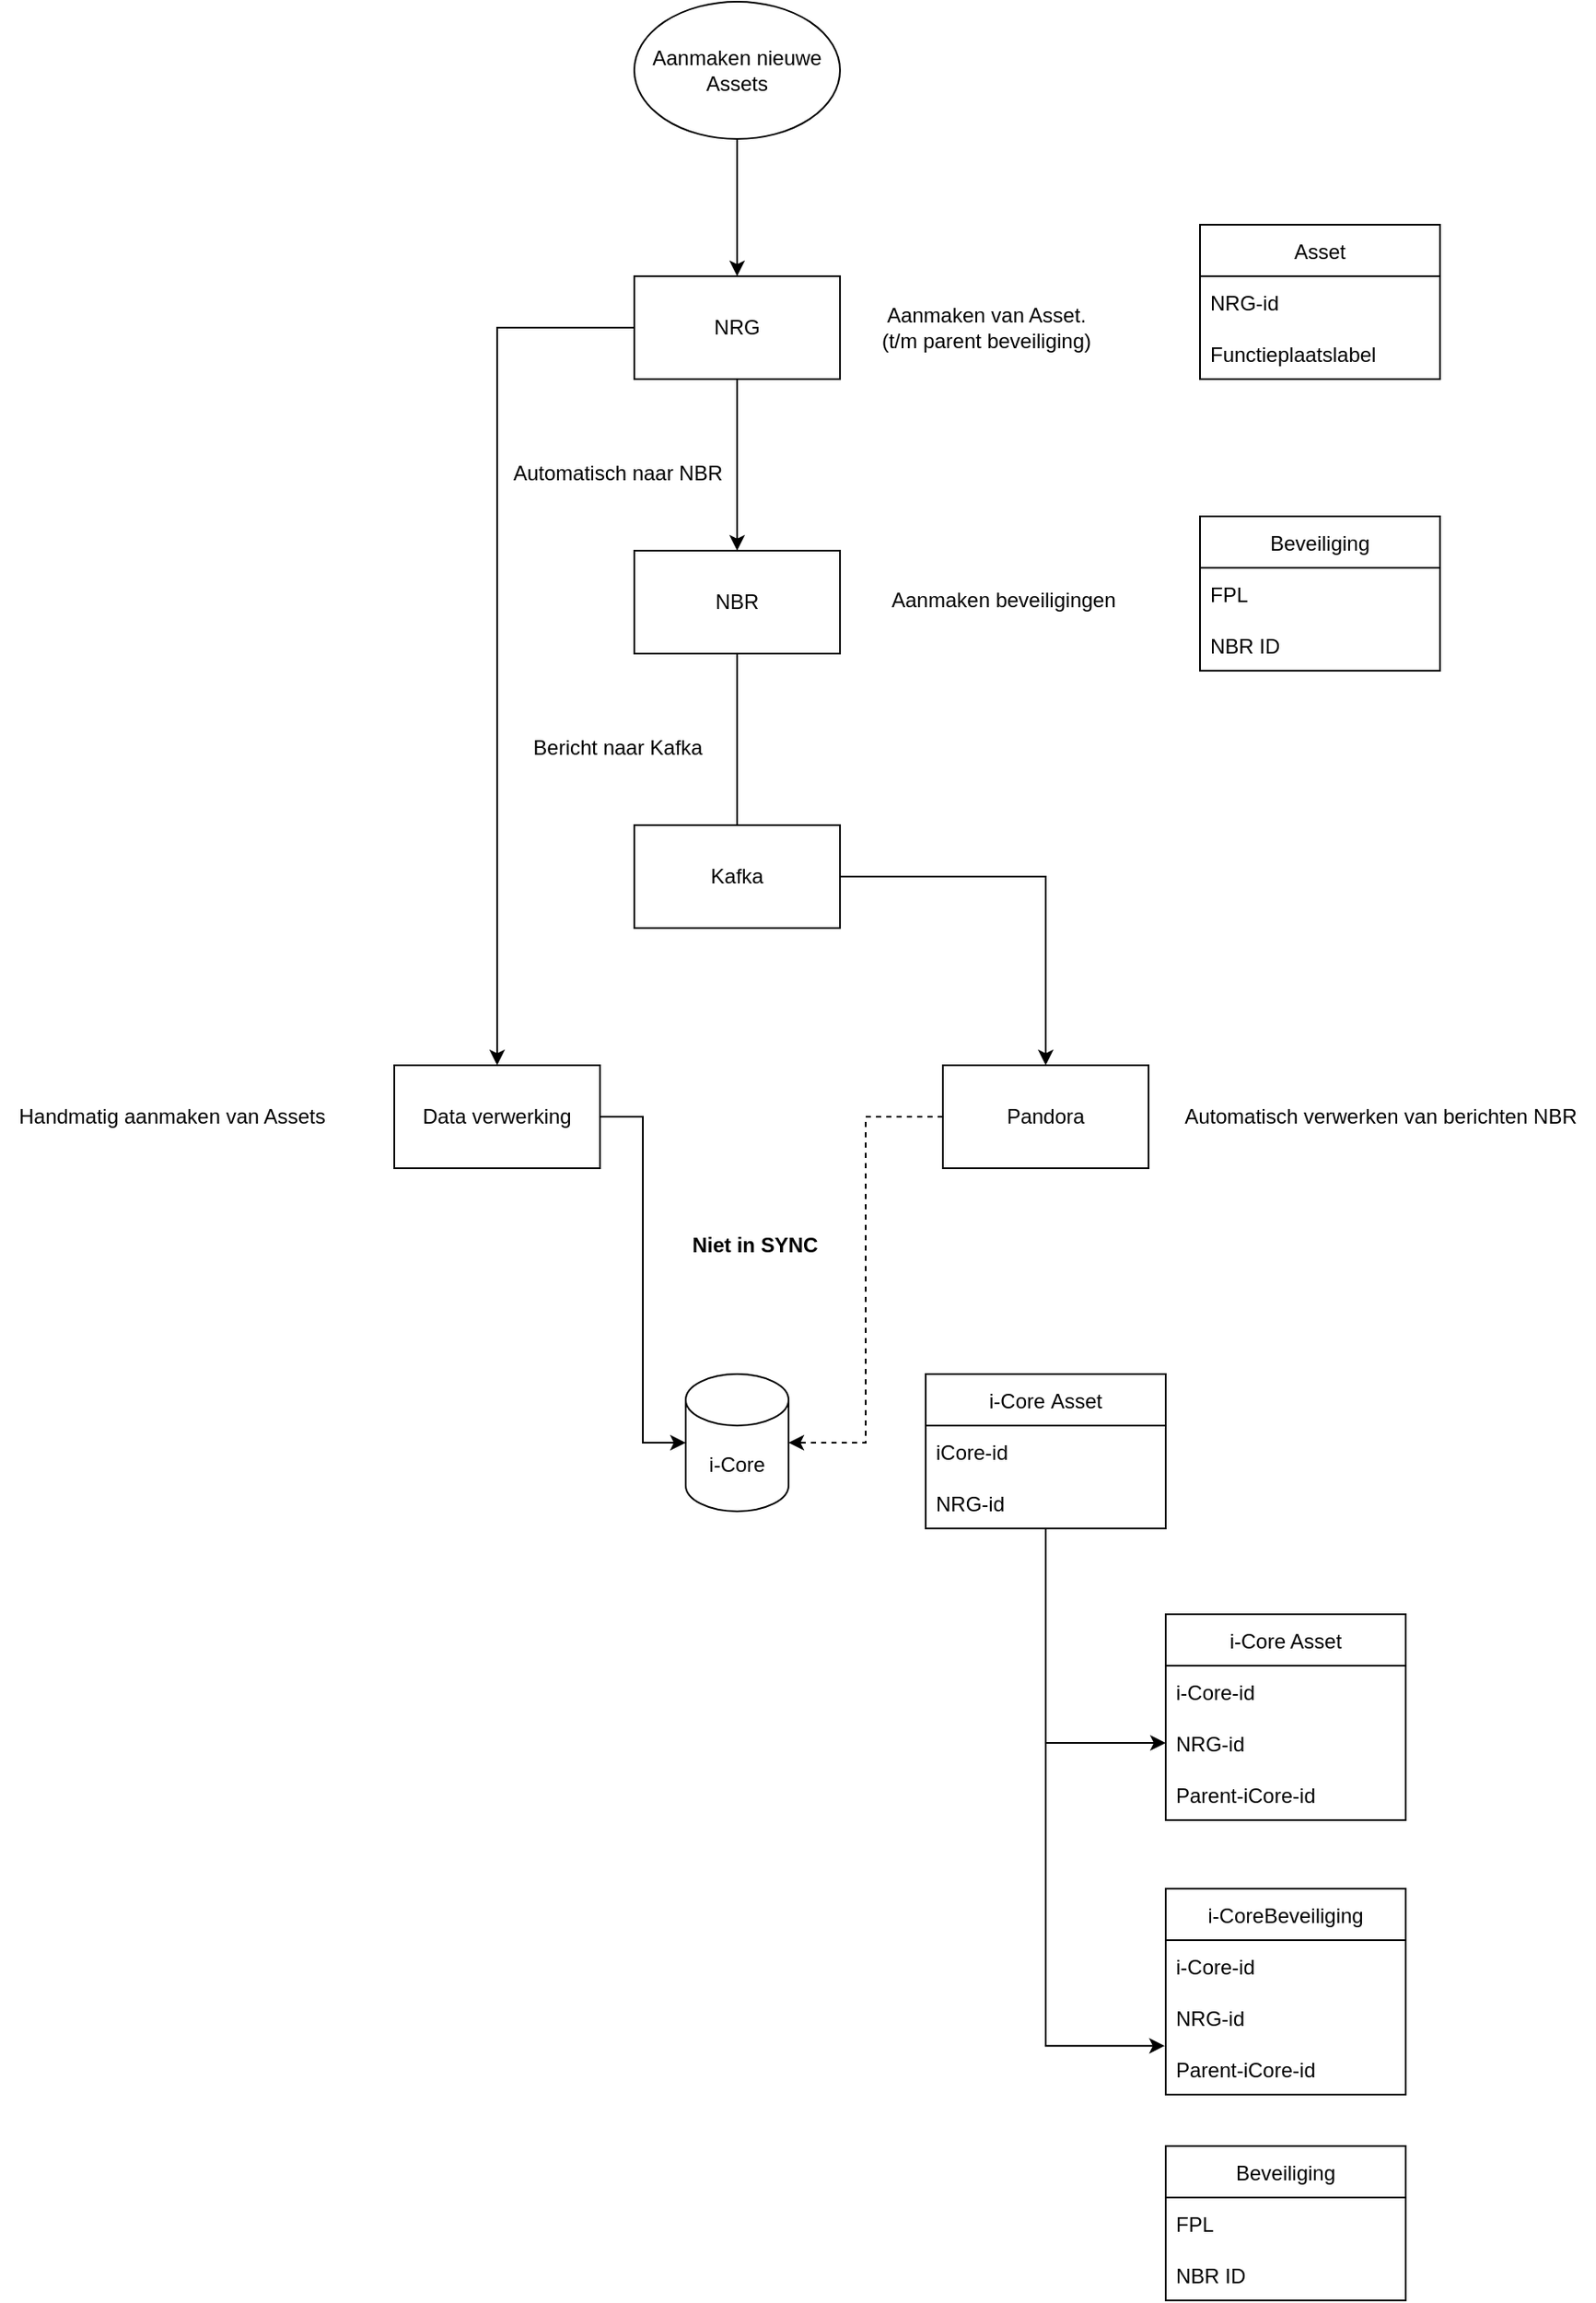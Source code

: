 <mxfile version="20.3.7" type="github">
  <diagram id="EMqDuIwo52Fa8yJvIK7q" name="Page-1">
    <mxGraphModel dx="1549" dy="825" grid="1" gridSize="10" guides="1" tooltips="1" connect="1" arrows="1" fold="1" page="1" pageScale="1" pageWidth="1169" pageHeight="827" math="0" shadow="0">
      <root>
        <mxCell id="0" />
        <mxCell id="1" parent="0" />
        <mxCell id="-bNwW7Luvv-mgCOFAoei-16" style="edgeStyle=orthogonalEdgeStyle;rounded=0;orthogonalLoop=1;jettySize=auto;html=1;exitX=0.5;exitY=1;exitDx=0;exitDy=0;" edge="1" parent="1" source="-bNwW7Luvv-mgCOFAoei-1" target="-bNwW7Luvv-mgCOFAoei-15">
          <mxGeometry relative="1" as="geometry" />
        </mxCell>
        <mxCell id="-bNwW7Luvv-mgCOFAoei-36" style="edgeStyle=orthogonalEdgeStyle;rounded=0;orthogonalLoop=1;jettySize=auto;html=1;" edge="1" parent="1" source="-bNwW7Luvv-mgCOFAoei-1" target="-bNwW7Luvv-mgCOFAoei-35">
          <mxGeometry relative="1" as="geometry" />
        </mxCell>
        <mxCell id="-bNwW7Luvv-mgCOFAoei-1" value="NRG" style="rounded=0;whiteSpace=wrap;html=1;" vertex="1" parent="1">
          <mxGeometry x="480" y="210" width="120" height="60" as="geometry" />
        </mxCell>
        <mxCell id="-bNwW7Luvv-mgCOFAoei-62" style="edgeStyle=orthogonalEdgeStyle;rounded=0;orthogonalLoop=1;jettySize=auto;html=1;exitX=0;exitY=0.5;exitDx=0;exitDy=0;entryX=1;entryY=0.5;entryDx=0;entryDy=0;entryPerimeter=0;dashed=1;" edge="1" parent="1" source="-bNwW7Luvv-mgCOFAoei-2" target="-bNwW7Luvv-mgCOFAoei-3">
          <mxGeometry relative="1" as="geometry" />
        </mxCell>
        <mxCell id="-bNwW7Luvv-mgCOFAoei-2" value="Pandora" style="rounded=0;whiteSpace=wrap;html=1;" vertex="1" parent="1">
          <mxGeometry x="660" y="670" width="120" height="60" as="geometry" />
        </mxCell>
        <mxCell id="-bNwW7Luvv-mgCOFAoei-3" value="i-Core" style="shape=cylinder3;whiteSpace=wrap;html=1;boundedLbl=1;backgroundOutline=1;size=15;" vertex="1" parent="1">
          <mxGeometry x="510" y="850" width="60" height="80" as="geometry" />
        </mxCell>
        <mxCell id="-bNwW7Luvv-mgCOFAoei-4" value="Aanmaken van Asset.&lt;br&gt;(t/m parent beveiliging)" style="text;html=1;align=center;verticalAlign=middle;resizable=0;points=[];autosize=1;strokeColor=none;fillColor=none;" vertex="1" parent="1">
          <mxGeometry x="610" y="220" width="150" height="40" as="geometry" />
        </mxCell>
        <mxCell id="-bNwW7Luvv-mgCOFAoei-6" style="edgeStyle=orthogonalEdgeStyle;rounded=0;orthogonalLoop=1;jettySize=auto;html=1;entryX=0.5;entryY=0;entryDx=0;entryDy=0;" edge="1" parent="1" source="-bNwW7Luvv-mgCOFAoei-5" target="-bNwW7Luvv-mgCOFAoei-1">
          <mxGeometry relative="1" as="geometry" />
        </mxCell>
        <mxCell id="-bNwW7Luvv-mgCOFAoei-5" value="Aanmaken nieuwe Assets" style="ellipse;whiteSpace=wrap;html=1;" vertex="1" parent="1">
          <mxGeometry x="480" y="50" width="120" height="80" as="geometry" />
        </mxCell>
        <mxCell id="-bNwW7Luvv-mgCOFAoei-11" value="Asset" style="swimlane;fontStyle=0;childLayout=stackLayout;horizontal=1;startSize=30;horizontalStack=0;resizeParent=1;resizeParentMax=0;resizeLast=0;collapsible=1;marginBottom=0;" vertex="1" parent="1">
          <mxGeometry x="810" y="180" width="140" height="90" as="geometry" />
        </mxCell>
        <mxCell id="-bNwW7Luvv-mgCOFAoei-12" value="NRG-id" style="text;strokeColor=none;fillColor=none;align=left;verticalAlign=middle;spacingLeft=4;spacingRight=4;overflow=hidden;points=[[0,0.5],[1,0.5]];portConstraint=eastwest;rotatable=0;" vertex="1" parent="-bNwW7Luvv-mgCOFAoei-11">
          <mxGeometry y="30" width="140" height="30" as="geometry" />
        </mxCell>
        <mxCell id="-bNwW7Luvv-mgCOFAoei-13" value="Functieplaatslabel" style="text;strokeColor=none;fillColor=none;align=left;verticalAlign=middle;spacingLeft=4;spacingRight=4;overflow=hidden;points=[[0,0.5],[1,0.5]];portConstraint=eastwest;rotatable=0;" vertex="1" parent="-bNwW7Luvv-mgCOFAoei-11">
          <mxGeometry y="60" width="140" height="30" as="geometry" />
        </mxCell>
        <mxCell id="-bNwW7Luvv-mgCOFAoei-28" style="edgeStyle=orthogonalEdgeStyle;rounded=0;orthogonalLoop=1;jettySize=auto;html=1;" edge="1" parent="1" source="-bNwW7Luvv-mgCOFAoei-15">
          <mxGeometry relative="1" as="geometry">
            <mxPoint x="540" y="580" as="targetPoint" />
          </mxGeometry>
        </mxCell>
        <mxCell id="-bNwW7Luvv-mgCOFAoei-15" value="NBR" style="rounded=0;whiteSpace=wrap;html=1;" vertex="1" parent="1">
          <mxGeometry x="480" y="370" width="120" height="60" as="geometry" />
        </mxCell>
        <mxCell id="-bNwW7Luvv-mgCOFAoei-17" value="Automatisch naar NBR" style="text;html=1;align=center;verticalAlign=middle;resizable=0;points=[];autosize=1;strokeColor=none;fillColor=none;" vertex="1" parent="1">
          <mxGeometry x="395" y="310" width="150" height="30" as="geometry" />
        </mxCell>
        <mxCell id="-bNwW7Luvv-mgCOFAoei-22" value="Beveiliging" style="swimlane;fontStyle=0;childLayout=stackLayout;horizontal=1;startSize=30;horizontalStack=0;resizeParent=1;resizeParentMax=0;resizeLast=0;collapsible=1;marginBottom=0;" vertex="1" parent="1">
          <mxGeometry x="810" y="350" width="140" height="90" as="geometry" />
        </mxCell>
        <mxCell id="-bNwW7Luvv-mgCOFAoei-23" value="FPL" style="text;strokeColor=none;fillColor=none;align=left;verticalAlign=middle;spacingLeft=4;spacingRight=4;overflow=hidden;points=[[0,0.5],[1,0.5]];portConstraint=eastwest;rotatable=0;" vertex="1" parent="-bNwW7Luvv-mgCOFAoei-22">
          <mxGeometry y="30" width="140" height="30" as="geometry" />
        </mxCell>
        <mxCell id="-bNwW7Luvv-mgCOFAoei-24" value="NBR ID" style="text;strokeColor=none;fillColor=none;align=left;verticalAlign=middle;spacingLeft=4;spacingRight=4;overflow=hidden;points=[[0,0.5],[1,0.5]];portConstraint=eastwest;rotatable=0;" vertex="1" parent="-bNwW7Luvv-mgCOFAoei-22">
          <mxGeometry y="60" width="140" height="30" as="geometry" />
        </mxCell>
        <mxCell id="-bNwW7Luvv-mgCOFAoei-27" value="Aanmaken beveiligingen" style="text;html=1;align=center;verticalAlign=middle;resizable=0;points=[];autosize=1;strokeColor=none;fillColor=none;" vertex="1" parent="1">
          <mxGeometry x="620" y="384" width="150" height="30" as="geometry" />
        </mxCell>
        <mxCell id="-bNwW7Luvv-mgCOFAoei-30" value="" style="edgeStyle=orthogonalEdgeStyle;rounded=0;orthogonalLoop=1;jettySize=auto;html=1;" edge="1" parent="1" source="-bNwW7Luvv-mgCOFAoei-29" target="-bNwW7Luvv-mgCOFAoei-2">
          <mxGeometry relative="1" as="geometry" />
        </mxCell>
        <mxCell id="-bNwW7Luvv-mgCOFAoei-29" value="Kafka" style="rounded=0;whiteSpace=wrap;html=1;" vertex="1" parent="1">
          <mxGeometry x="480" y="530" width="120" height="60" as="geometry" />
        </mxCell>
        <mxCell id="-bNwW7Luvv-mgCOFAoei-31" value="Bericht naar Kafka" style="text;html=1;align=center;verticalAlign=middle;resizable=0;points=[];autosize=1;strokeColor=none;fillColor=none;" vertex="1" parent="1">
          <mxGeometry x="410" y="470" width="120" height="30" as="geometry" />
        </mxCell>
        <mxCell id="-bNwW7Luvv-mgCOFAoei-32" value="Automatisch verwerken van berichten NBR" style="text;html=1;align=center;verticalAlign=middle;resizable=0;points=[];autosize=1;strokeColor=none;fillColor=none;" vertex="1" parent="1">
          <mxGeometry x="790" y="685" width="250" height="30" as="geometry" />
        </mxCell>
        <mxCell id="-bNwW7Luvv-mgCOFAoei-37" style="edgeStyle=orthogonalEdgeStyle;rounded=0;orthogonalLoop=1;jettySize=auto;html=1;entryX=0;entryY=0.5;entryDx=0;entryDy=0;entryPerimeter=0;" edge="1" parent="1" source="-bNwW7Luvv-mgCOFAoei-35" target="-bNwW7Luvv-mgCOFAoei-3">
          <mxGeometry relative="1" as="geometry" />
        </mxCell>
        <mxCell id="-bNwW7Luvv-mgCOFAoei-35" value="Data verwerking" style="rounded=0;whiteSpace=wrap;html=1;" vertex="1" parent="1">
          <mxGeometry x="340" y="670" width="120" height="60" as="geometry" />
        </mxCell>
        <mxCell id="-bNwW7Luvv-mgCOFAoei-38" value="Handmatig aanmaken van Assets" style="text;html=1;align=center;verticalAlign=middle;resizable=0;points=[];autosize=1;strokeColor=none;fillColor=none;" vertex="1" parent="1">
          <mxGeometry x="110" y="685" width="200" height="30" as="geometry" />
        </mxCell>
        <mxCell id="-bNwW7Luvv-mgCOFAoei-60" style="edgeStyle=orthogonalEdgeStyle;rounded=0;orthogonalLoop=1;jettySize=auto;html=1;entryX=-0.004;entryY=0.053;entryDx=0;entryDy=0;entryPerimeter=0;" edge="1" parent="1" source="-bNwW7Luvv-mgCOFAoei-45" target="-bNwW7Luvv-mgCOFAoei-59">
          <mxGeometry relative="1" as="geometry" />
        </mxCell>
        <mxCell id="-bNwW7Luvv-mgCOFAoei-61" style="edgeStyle=orthogonalEdgeStyle;rounded=0;orthogonalLoop=1;jettySize=auto;html=1;entryX=0;entryY=0.5;entryDx=0;entryDy=0;" edge="1" parent="1" source="-bNwW7Luvv-mgCOFAoei-45" target="-bNwW7Luvv-mgCOFAoei-54">
          <mxGeometry relative="1" as="geometry" />
        </mxCell>
        <mxCell id="-bNwW7Luvv-mgCOFAoei-45" value="i-Core Asset" style="swimlane;fontStyle=0;childLayout=stackLayout;horizontal=1;startSize=30;horizontalStack=0;resizeParent=1;resizeParentMax=0;resizeLast=0;collapsible=1;marginBottom=0;" vertex="1" parent="1">
          <mxGeometry x="650" y="850" width="140" height="90" as="geometry">
            <mxRectangle x="650" y="850" width="110" height="30" as="alternateBounds" />
          </mxGeometry>
        </mxCell>
        <mxCell id="-bNwW7Luvv-mgCOFAoei-46" value="iCore-id" style="text;strokeColor=none;fillColor=none;align=left;verticalAlign=middle;spacingLeft=4;spacingRight=4;overflow=hidden;points=[[0,0.5],[1,0.5]];portConstraint=eastwest;rotatable=0;" vertex="1" parent="-bNwW7Luvv-mgCOFAoei-45">
          <mxGeometry y="30" width="140" height="30" as="geometry" />
        </mxCell>
        <mxCell id="-bNwW7Luvv-mgCOFAoei-47" value="NRG-id" style="text;strokeColor=none;fillColor=none;align=left;verticalAlign=middle;spacingLeft=4;spacingRight=4;overflow=hidden;points=[[0,0.5],[1,0.5]];portConstraint=eastwest;rotatable=0;" vertex="1" parent="-bNwW7Luvv-mgCOFAoei-45">
          <mxGeometry y="60" width="140" height="30" as="geometry" />
        </mxCell>
        <mxCell id="-bNwW7Luvv-mgCOFAoei-52" value="i-Core Asset" style="swimlane;fontStyle=0;childLayout=stackLayout;horizontal=1;startSize=30;horizontalStack=0;resizeParent=1;resizeParentMax=0;resizeLast=0;collapsible=1;marginBottom=0;" vertex="1" parent="1">
          <mxGeometry x="790" y="990" width="140" height="120" as="geometry" />
        </mxCell>
        <mxCell id="-bNwW7Luvv-mgCOFAoei-53" value="i-Core-id" style="text;strokeColor=none;fillColor=none;align=left;verticalAlign=middle;spacingLeft=4;spacingRight=4;overflow=hidden;points=[[0,0.5],[1,0.5]];portConstraint=eastwest;rotatable=0;" vertex="1" parent="-bNwW7Luvv-mgCOFAoei-52">
          <mxGeometry y="30" width="140" height="30" as="geometry" />
        </mxCell>
        <mxCell id="-bNwW7Luvv-mgCOFAoei-54" value="NRG-id" style="text;strokeColor=none;fillColor=none;align=left;verticalAlign=middle;spacingLeft=4;spacingRight=4;overflow=hidden;points=[[0,0.5],[1,0.5]];portConstraint=eastwest;rotatable=0;" vertex="1" parent="-bNwW7Luvv-mgCOFAoei-52">
          <mxGeometry y="60" width="140" height="30" as="geometry" />
        </mxCell>
        <mxCell id="-bNwW7Luvv-mgCOFAoei-55" value="Parent-iCore-id" style="text;strokeColor=none;fillColor=none;align=left;verticalAlign=middle;spacingLeft=4;spacingRight=4;overflow=hidden;points=[[0,0.5],[1,0.5]];portConstraint=eastwest;rotatable=0;" vertex="1" parent="-bNwW7Luvv-mgCOFAoei-52">
          <mxGeometry y="90" width="140" height="30" as="geometry" />
        </mxCell>
        <mxCell id="-bNwW7Luvv-mgCOFAoei-56" value="i-CoreBeveiliging" style="swimlane;fontStyle=0;childLayout=stackLayout;horizontal=1;startSize=30;horizontalStack=0;resizeParent=1;resizeParentMax=0;resizeLast=0;collapsible=1;marginBottom=0;" vertex="1" parent="1">
          <mxGeometry x="790" y="1150" width="140" height="120" as="geometry" />
        </mxCell>
        <mxCell id="-bNwW7Luvv-mgCOFAoei-57" value="i-Core-id" style="text;strokeColor=none;fillColor=none;align=left;verticalAlign=middle;spacingLeft=4;spacingRight=4;overflow=hidden;points=[[0,0.5],[1,0.5]];portConstraint=eastwest;rotatable=0;" vertex="1" parent="-bNwW7Luvv-mgCOFAoei-56">
          <mxGeometry y="30" width="140" height="30" as="geometry" />
        </mxCell>
        <mxCell id="-bNwW7Luvv-mgCOFAoei-58" value="NRG-id" style="text;strokeColor=none;fillColor=none;align=left;verticalAlign=middle;spacingLeft=4;spacingRight=4;overflow=hidden;points=[[0,0.5],[1,0.5]];portConstraint=eastwest;rotatable=0;" vertex="1" parent="-bNwW7Luvv-mgCOFAoei-56">
          <mxGeometry y="60" width="140" height="30" as="geometry" />
        </mxCell>
        <mxCell id="-bNwW7Luvv-mgCOFAoei-59" value="Parent-iCore-id" style="text;strokeColor=none;fillColor=none;align=left;verticalAlign=middle;spacingLeft=4;spacingRight=4;overflow=hidden;points=[[0,0.5],[1,0.5]];portConstraint=eastwest;rotatable=0;" vertex="1" parent="-bNwW7Luvv-mgCOFAoei-56">
          <mxGeometry y="90" width="140" height="30" as="geometry" />
        </mxCell>
        <mxCell id="-bNwW7Luvv-mgCOFAoei-63" value="&lt;b&gt;Niet in SYNC&lt;/b&gt;" style="text;html=1;align=center;verticalAlign=middle;resizable=0;points=[];autosize=1;strokeColor=none;fillColor=none;" vertex="1" parent="1">
          <mxGeometry x="500" y="760" width="100" height="30" as="geometry" />
        </mxCell>
        <mxCell id="-bNwW7Luvv-mgCOFAoei-64" value="Beveiliging" style="swimlane;fontStyle=0;childLayout=stackLayout;horizontal=1;startSize=30;horizontalStack=0;resizeParent=1;resizeParentMax=0;resizeLast=0;collapsible=1;marginBottom=0;" vertex="1" parent="1">
          <mxGeometry x="790" y="1300" width="140" height="90" as="geometry" />
        </mxCell>
        <mxCell id="-bNwW7Luvv-mgCOFAoei-65" value="FPL" style="text;strokeColor=none;fillColor=none;align=left;verticalAlign=middle;spacingLeft=4;spacingRight=4;overflow=hidden;points=[[0,0.5],[1,0.5]];portConstraint=eastwest;rotatable=0;" vertex="1" parent="-bNwW7Luvv-mgCOFAoei-64">
          <mxGeometry y="30" width="140" height="30" as="geometry" />
        </mxCell>
        <mxCell id="-bNwW7Luvv-mgCOFAoei-66" value="NBR ID" style="text;strokeColor=none;fillColor=none;align=left;verticalAlign=middle;spacingLeft=4;spacingRight=4;overflow=hidden;points=[[0,0.5],[1,0.5]];portConstraint=eastwest;rotatable=0;" vertex="1" parent="-bNwW7Luvv-mgCOFAoei-64">
          <mxGeometry y="60" width="140" height="30" as="geometry" />
        </mxCell>
      </root>
    </mxGraphModel>
  </diagram>
</mxfile>
